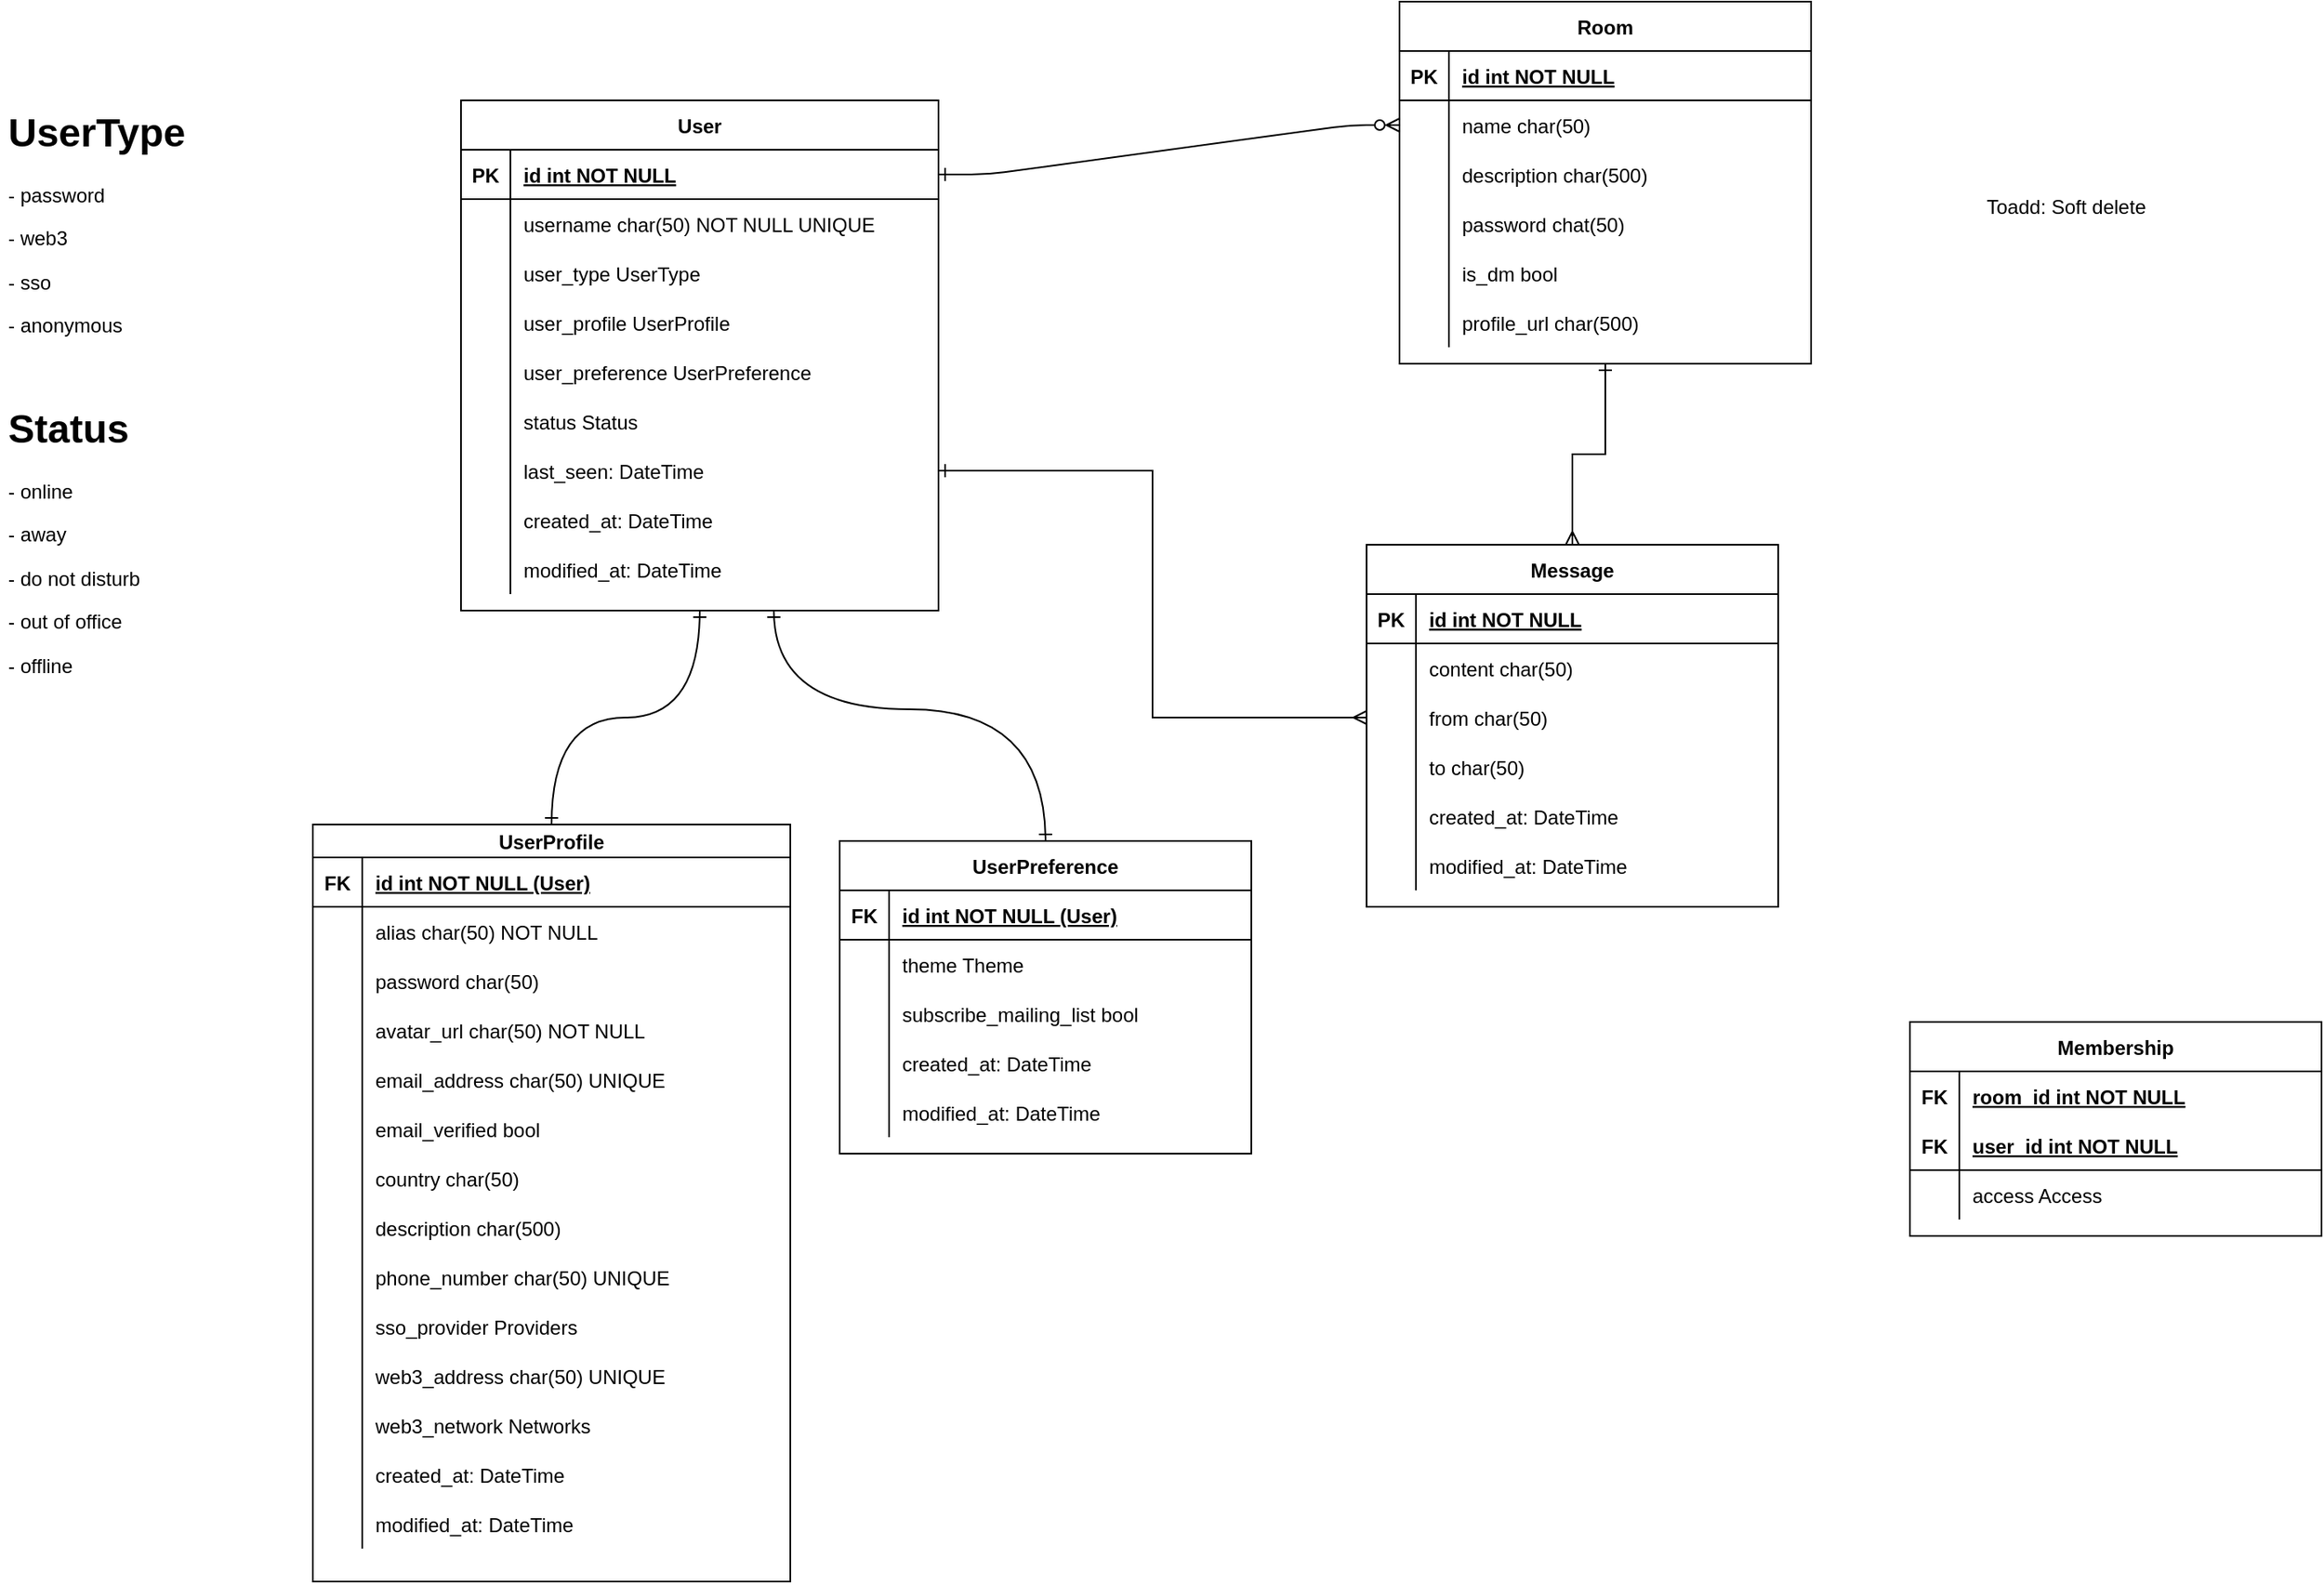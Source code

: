 <mxfile version="21.1.2" type="device" pages="3">
  <diagram id="R2lEEEUBdFMjLlhIrx00" name="Entity Relation Diagram">
    <mxGraphModel dx="2284" dy="844" grid="1" gridSize="10" guides="1" tooltips="1" connect="1" arrows="1" fold="1" page="1" pageScale="1" pageWidth="850" pageHeight="1100" math="0" shadow="0" extFonts="Permanent Marker^https://fonts.googleapis.com/css?family=Permanent+Marker">
      <root>
        <mxCell id="0" />
        <mxCell id="1" parent="0" />
        <mxCell id="C-vyLk0tnHw3VtMMgP7b-1" value="" style="edgeStyle=entityRelationEdgeStyle;endArrow=ERzeroToMany;startArrow=ERone;endFill=1;startFill=0;" parent="1" source="C-vyLk0tnHw3VtMMgP7b-24" target="C-vyLk0tnHw3VtMMgP7b-6" edge="1">
          <mxGeometry width="100" height="100" relative="1" as="geometry">
            <mxPoint x="340" y="720" as="sourcePoint" />
            <mxPoint x="440" y="620" as="targetPoint" />
          </mxGeometry>
        </mxCell>
        <mxCell id="JscFpt6eG9xAq9m9kGjL-1" style="edgeStyle=orthogonalEdgeStyle;rounded=0;orthogonalLoop=1;jettySize=auto;html=1;startArrow=ERone;startFill=0;endArrow=ERmany;endFill=0;" edge="1" parent="1" source="C-vyLk0tnHw3VtMMgP7b-2" target="jlWe6X5-R4oBrpihLbrn-55">
          <mxGeometry relative="1" as="geometry" />
        </mxCell>
        <mxCell id="C-vyLk0tnHw3VtMMgP7b-2" value="Room" style="shape=table;startSize=30;container=1;collapsible=1;childLayout=tableLayout;fixedRows=1;rowLines=0;fontStyle=1;align=center;resizeLast=1;" parent="1" vertex="1">
          <mxGeometry x="650" y="60" width="250" height="220" as="geometry" />
        </mxCell>
        <mxCell id="C-vyLk0tnHw3VtMMgP7b-3" value="" style="shape=partialRectangle;collapsible=0;dropTarget=0;pointerEvents=0;fillColor=none;points=[[0,0.5],[1,0.5]];portConstraint=eastwest;top=0;left=0;right=0;bottom=1;" parent="C-vyLk0tnHw3VtMMgP7b-2" vertex="1">
          <mxGeometry y="30" width="250" height="30" as="geometry" />
        </mxCell>
        <mxCell id="C-vyLk0tnHw3VtMMgP7b-4" value="PK" style="shape=partialRectangle;overflow=hidden;connectable=0;fillColor=none;top=0;left=0;bottom=0;right=0;fontStyle=1;" parent="C-vyLk0tnHw3VtMMgP7b-3" vertex="1">
          <mxGeometry width="30" height="30" as="geometry">
            <mxRectangle width="30" height="30" as="alternateBounds" />
          </mxGeometry>
        </mxCell>
        <mxCell id="C-vyLk0tnHw3VtMMgP7b-5" value="id int NOT NULL " style="shape=partialRectangle;overflow=hidden;connectable=0;fillColor=none;top=0;left=0;bottom=0;right=0;align=left;spacingLeft=6;fontStyle=5;" parent="C-vyLk0tnHw3VtMMgP7b-3" vertex="1">
          <mxGeometry x="30" width="220" height="30" as="geometry">
            <mxRectangle width="220" height="30" as="alternateBounds" />
          </mxGeometry>
        </mxCell>
        <mxCell id="C-vyLk0tnHw3VtMMgP7b-6" value="" style="shape=partialRectangle;collapsible=0;dropTarget=0;pointerEvents=0;fillColor=none;points=[[0,0.5],[1,0.5]];portConstraint=eastwest;top=0;left=0;right=0;bottom=0;" parent="C-vyLk0tnHw3VtMMgP7b-2" vertex="1">
          <mxGeometry y="60" width="250" height="30" as="geometry" />
        </mxCell>
        <mxCell id="C-vyLk0tnHw3VtMMgP7b-7" value="" style="shape=partialRectangle;overflow=hidden;connectable=0;fillColor=none;top=0;left=0;bottom=0;right=0;" parent="C-vyLk0tnHw3VtMMgP7b-6" vertex="1">
          <mxGeometry width="30" height="30" as="geometry">
            <mxRectangle width="30" height="30" as="alternateBounds" />
          </mxGeometry>
        </mxCell>
        <mxCell id="C-vyLk0tnHw3VtMMgP7b-8" value="name char(50)" style="shape=partialRectangle;overflow=hidden;connectable=0;fillColor=none;top=0;left=0;bottom=0;right=0;align=left;spacingLeft=6;" parent="C-vyLk0tnHw3VtMMgP7b-6" vertex="1">
          <mxGeometry x="30" width="220" height="30" as="geometry">
            <mxRectangle width="220" height="30" as="alternateBounds" />
          </mxGeometry>
        </mxCell>
        <mxCell id="C-vyLk0tnHw3VtMMgP7b-9" value="" style="shape=partialRectangle;collapsible=0;dropTarget=0;pointerEvents=0;fillColor=none;points=[[0,0.5],[1,0.5]];portConstraint=eastwest;top=0;left=0;right=0;bottom=0;" parent="C-vyLk0tnHw3VtMMgP7b-2" vertex="1">
          <mxGeometry y="90" width="250" height="30" as="geometry" />
        </mxCell>
        <mxCell id="C-vyLk0tnHw3VtMMgP7b-10" value="" style="shape=partialRectangle;overflow=hidden;connectable=0;fillColor=none;top=0;left=0;bottom=0;right=0;" parent="C-vyLk0tnHw3VtMMgP7b-9" vertex="1">
          <mxGeometry width="30" height="30" as="geometry">
            <mxRectangle width="30" height="30" as="alternateBounds" />
          </mxGeometry>
        </mxCell>
        <mxCell id="C-vyLk0tnHw3VtMMgP7b-11" value="description char(500)" style="shape=partialRectangle;overflow=hidden;connectable=0;fillColor=none;top=0;left=0;bottom=0;right=0;align=left;spacingLeft=6;" parent="C-vyLk0tnHw3VtMMgP7b-9" vertex="1">
          <mxGeometry x="30" width="220" height="30" as="geometry">
            <mxRectangle width="220" height="30" as="alternateBounds" />
          </mxGeometry>
        </mxCell>
        <mxCell id="jlWe6X5-R4oBrpihLbrn-38" value="" style="shape=partialRectangle;collapsible=0;dropTarget=0;pointerEvents=0;fillColor=none;points=[[0,0.5],[1,0.5]];portConstraint=eastwest;top=0;left=0;right=0;bottom=0;" parent="C-vyLk0tnHw3VtMMgP7b-2" vertex="1">
          <mxGeometry y="120" width="250" height="30" as="geometry" />
        </mxCell>
        <mxCell id="jlWe6X5-R4oBrpihLbrn-39" value="" style="shape=partialRectangle;overflow=hidden;connectable=0;fillColor=none;top=0;left=0;bottom=0;right=0;" parent="jlWe6X5-R4oBrpihLbrn-38" vertex="1">
          <mxGeometry width="30" height="30" as="geometry">
            <mxRectangle width="30" height="30" as="alternateBounds" />
          </mxGeometry>
        </mxCell>
        <mxCell id="jlWe6X5-R4oBrpihLbrn-40" value="password chat(50)" style="shape=partialRectangle;overflow=hidden;connectable=0;fillColor=none;top=0;left=0;bottom=0;right=0;align=left;spacingLeft=6;" parent="jlWe6X5-R4oBrpihLbrn-38" vertex="1">
          <mxGeometry x="30" width="220" height="30" as="geometry">
            <mxRectangle width="220" height="30" as="alternateBounds" />
          </mxGeometry>
        </mxCell>
        <mxCell id="jlWe6X5-R4oBrpihLbrn-41" value="" style="shape=partialRectangle;collapsible=0;dropTarget=0;pointerEvents=0;fillColor=none;points=[[0,0.5],[1,0.5]];portConstraint=eastwest;top=0;left=0;right=0;bottom=0;" parent="C-vyLk0tnHw3VtMMgP7b-2" vertex="1">
          <mxGeometry y="150" width="250" height="30" as="geometry" />
        </mxCell>
        <mxCell id="jlWe6X5-R4oBrpihLbrn-42" value="" style="shape=partialRectangle;overflow=hidden;connectable=0;fillColor=none;top=0;left=0;bottom=0;right=0;" parent="jlWe6X5-R4oBrpihLbrn-41" vertex="1">
          <mxGeometry width="30" height="30" as="geometry">
            <mxRectangle width="30" height="30" as="alternateBounds" />
          </mxGeometry>
        </mxCell>
        <mxCell id="jlWe6X5-R4oBrpihLbrn-43" value="is_dm bool" style="shape=partialRectangle;overflow=hidden;connectable=0;fillColor=none;top=0;left=0;bottom=0;right=0;align=left;spacingLeft=6;" parent="jlWe6X5-R4oBrpihLbrn-41" vertex="1">
          <mxGeometry x="30" width="220" height="30" as="geometry">
            <mxRectangle width="220" height="30" as="alternateBounds" />
          </mxGeometry>
        </mxCell>
        <mxCell id="jlWe6X5-R4oBrpihLbrn-52" value="" style="shape=partialRectangle;collapsible=0;dropTarget=0;pointerEvents=0;fillColor=none;points=[[0,0.5],[1,0.5]];portConstraint=eastwest;top=0;left=0;right=0;bottom=0;" parent="C-vyLk0tnHw3VtMMgP7b-2" vertex="1">
          <mxGeometry y="180" width="250" height="30" as="geometry" />
        </mxCell>
        <mxCell id="jlWe6X5-R4oBrpihLbrn-53" value="" style="shape=partialRectangle;overflow=hidden;connectable=0;fillColor=none;top=0;left=0;bottom=0;right=0;" parent="jlWe6X5-R4oBrpihLbrn-52" vertex="1">
          <mxGeometry width="30" height="30" as="geometry">
            <mxRectangle width="30" height="30" as="alternateBounds" />
          </mxGeometry>
        </mxCell>
        <mxCell id="jlWe6X5-R4oBrpihLbrn-54" value="profile_url char(500)" style="shape=partialRectangle;overflow=hidden;connectable=0;fillColor=none;top=0;left=0;bottom=0;right=0;align=left;spacingLeft=6;" parent="jlWe6X5-R4oBrpihLbrn-52" vertex="1">
          <mxGeometry x="30" width="220" height="30" as="geometry">
            <mxRectangle width="220" height="30" as="alternateBounds" />
          </mxGeometry>
        </mxCell>
        <mxCell id="C-vyLk0tnHw3VtMMgP7b-13" value="UserPreference" style="shape=table;startSize=30;container=1;collapsible=1;childLayout=tableLayout;fixedRows=1;rowLines=0;fontStyle=1;align=center;resizeLast=1;" parent="1" vertex="1">
          <mxGeometry x="310" y="570" width="250" height="190" as="geometry" />
        </mxCell>
        <mxCell id="C-vyLk0tnHw3VtMMgP7b-14" value="" style="shape=partialRectangle;collapsible=0;dropTarget=0;pointerEvents=0;fillColor=none;points=[[0,0.5],[1,0.5]];portConstraint=eastwest;top=0;left=0;right=0;bottom=1;" parent="C-vyLk0tnHw3VtMMgP7b-13" vertex="1">
          <mxGeometry y="30" width="250" height="30" as="geometry" />
        </mxCell>
        <mxCell id="C-vyLk0tnHw3VtMMgP7b-15" value="FK" style="shape=partialRectangle;overflow=hidden;connectable=0;fillColor=none;top=0;left=0;bottom=0;right=0;fontStyle=1;" parent="C-vyLk0tnHw3VtMMgP7b-14" vertex="1">
          <mxGeometry width="30" height="30" as="geometry">
            <mxRectangle width="30" height="30" as="alternateBounds" />
          </mxGeometry>
        </mxCell>
        <mxCell id="C-vyLk0tnHw3VtMMgP7b-16" value="id int NOT NULL (User)" style="shape=partialRectangle;overflow=hidden;connectable=0;fillColor=none;top=0;left=0;bottom=0;right=0;align=left;spacingLeft=6;fontStyle=5;" parent="C-vyLk0tnHw3VtMMgP7b-14" vertex="1">
          <mxGeometry x="30" width="220" height="30" as="geometry">
            <mxRectangle width="220" height="30" as="alternateBounds" />
          </mxGeometry>
        </mxCell>
        <mxCell id="C-vyLk0tnHw3VtMMgP7b-17" value="" style="shape=partialRectangle;collapsible=0;dropTarget=0;pointerEvents=0;fillColor=none;points=[[0,0.5],[1,0.5]];portConstraint=eastwest;top=0;left=0;right=0;bottom=0;" parent="C-vyLk0tnHw3VtMMgP7b-13" vertex="1">
          <mxGeometry y="60" width="250" height="30" as="geometry" />
        </mxCell>
        <mxCell id="C-vyLk0tnHw3VtMMgP7b-18" value="" style="shape=partialRectangle;overflow=hidden;connectable=0;fillColor=none;top=0;left=0;bottom=0;right=0;" parent="C-vyLk0tnHw3VtMMgP7b-17" vertex="1">
          <mxGeometry width="30" height="30" as="geometry">
            <mxRectangle width="30" height="30" as="alternateBounds" />
          </mxGeometry>
        </mxCell>
        <mxCell id="C-vyLk0tnHw3VtMMgP7b-19" value="theme Theme" style="shape=partialRectangle;overflow=hidden;connectable=0;fillColor=none;top=0;left=0;bottom=0;right=0;align=left;spacingLeft=6;" parent="C-vyLk0tnHw3VtMMgP7b-17" vertex="1">
          <mxGeometry x="30" width="220" height="30" as="geometry">
            <mxRectangle width="220" height="30" as="alternateBounds" />
          </mxGeometry>
        </mxCell>
        <mxCell id="C-vyLk0tnHw3VtMMgP7b-20" value="" style="shape=partialRectangle;collapsible=0;dropTarget=0;pointerEvents=0;fillColor=none;points=[[0,0.5],[1,0.5]];portConstraint=eastwest;top=0;left=0;right=0;bottom=0;" parent="C-vyLk0tnHw3VtMMgP7b-13" vertex="1">
          <mxGeometry y="90" width="250" height="30" as="geometry" />
        </mxCell>
        <mxCell id="C-vyLk0tnHw3VtMMgP7b-21" value="" style="shape=partialRectangle;overflow=hidden;connectable=0;fillColor=none;top=0;left=0;bottom=0;right=0;" parent="C-vyLk0tnHw3VtMMgP7b-20" vertex="1">
          <mxGeometry width="30" height="30" as="geometry">
            <mxRectangle width="30" height="30" as="alternateBounds" />
          </mxGeometry>
        </mxCell>
        <mxCell id="C-vyLk0tnHw3VtMMgP7b-22" value="subscribe_mailing_list bool" style="shape=partialRectangle;overflow=hidden;connectable=0;fillColor=none;top=0;left=0;bottom=0;right=0;align=left;spacingLeft=6;" parent="C-vyLk0tnHw3VtMMgP7b-20" vertex="1">
          <mxGeometry x="30" width="220" height="30" as="geometry">
            <mxRectangle width="220" height="30" as="alternateBounds" />
          </mxGeometry>
        </mxCell>
        <mxCell id="jlWe6X5-R4oBrpihLbrn-46" value="" style="shape=partialRectangle;collapsible=0;dropTarget=0;pointerEvents=0;fillColor=none;points=[[0,0.5],[1,0.5]];portConstraint=eastwest;top=0;left=0;right=0;bottom=0;" parent="C-vyLk0tnHw3VtMMgP7b-13" vertex="1">
          <mxGeometry y="120" width="250" height="30" as="geometry" />
        </mxCell>
        <mxCell id="jlWe6X5-R4oBrpihLbrn-47" value="" style="shape=partialRectangle;overflow=hidden;connectable=0;fillColor=none;top=0;left=0;bottom=0;right=0;" parent="jlWe6X5-R4oBrpihLbrn-46" vertex="1">
          <mxGeometry width="30" height="30" as="geometry">
            <mxRectangle width="30" height="30" as="alternateBounds" />
          </mxGeometry>
        </mxCell>
        <mxCell id="jlWe6X5-R4oBrpihLbrn-48" value="created_at: DateTime" style="shape=partialRectangle;overflow=hidden;connectable=0;fillColor=none;top=0;left=0;bottom=0;right=0;align=left;spacingLeft=6;" parent="jlWe6X5-R4oBrpihLbrn-46" vertex="1">
          <mxGeometry x="30" width="220" height="30" as="geometry">
            <mxRectangle width="220" height="30" as="alternateBounds" />
          </mxGeometry>
        </mxCell>
        <mxCell id="jlWe6X5-R4oBrpihLbrn-49" value="" style="shape=partialRectangle;collapsible=0;dropTarget=0;pointerEvents=0;fillColor=none;points=[[0,0.5],[1,0.5]];portConstraint=eastwest;top=0;left=0;right=0;bottom=0;" parent="C-vyLk0tnHw3VtMMgP7b-13" vertex="1">
          <mxGeometry y="150" width="250" height="30" as="geometry" />
        </mxCell>
        <mxCell id="jlWe6X5-R4oBrpihLbrn-50" value="" style="shape=partialRectangle;overflow=hidden;connectable=0;fillColor=none;top=0;left=0;bottom=0;right=0;" parent="jlWe6X5-R4oBrpihLbrn-49" vertex="1">
          <mxGeometry width="30" height="30" as="geometry">
            <mxRectangle width="30" height="30" as="alternateBounds" />
          </mxGeometry>
        </mxCell>
        <mxCell id="jlWe6X5-R4oBrpihLbrn-51" value="modified_at: DateTime" style="shape=partialRectangle;overflow=hidden;connectable=0;fillColor=none;top=0;left=0;bottom=0;right=0;align=left;spacingLeft=6;" parent="jlWe6X5-R4oBrpihLbrn-49" vertex="1">
          <mxGeometry x="30" width="220" height="30" as="geometry">
            <mxRectangle width="220" height="30" as="alternateBounds" />
          </mxGeometry>
        </mxCell>
        <mxCell id="6cjlDW6NX-3pNNknIWXm-58" style="rounded=0;orthogonalLoop=1;jettySize=auto;html=1;startArrow=ERone;startFill=0;endArrow=ERone;endFill=0;entryX=0.5;entryY=0;entryDx=0;entryDy=0;edgeStyle=orthogonalEdgeStyle;curved=1;" parent="1" target="C-vyLk0tnHw3VtMMgP7b-13" edge="1">
          <mxGeometry relative="1" as="geometry">
            <mxPoint x="270" y="430" as="sourcePoint" />
            <Array as="points">
              <mxPoint x="270" y="490" />
              <mxPoint x="435" y="490" />
            </Array>
          </mxGeometry>
        </mxCell>
        <mxCell id="C-vyLk0tnHw3VtMMgP7b-23" value="User" style="shape=table;startSize=30;container=1;collapsible=1;childLayout=tableLayout;fixedRows=1;rowLines=0;fontStyle=1;align=center;resizeLast=1;" parent="1" vertex="1">
          <mxGeometry x="80" y="120" width="290" height="310" as="geometry" />
        </mxCell>
        <mxCell id="C-vyLk0tnHw3VtMMgP7b-24" value="" style="shape=partialRectangle;collapsible=0;dropTarget=0;pointerEvents=0;fillColor=none;points=[[0,0.5],[1,0.5]];portConstraint=eastwest;top=0;left=0;right=0;bottom=1;" parent="C-vyLk0tnHw3VtMMgP7b-23" vertex="1">
          <mxGeometry y="30" width="290" height="30" as="geometry" />
        </mxCell>
        <mxCell id="C-vyLk0tnHw3VtMMgP7b-25" value="PK" style="shape=partialRectangle;overflow=hidden;connectable=0;fillColor=none;top=0;left=0;bottom=0;right=0;fontStyle=1;" parent="C-vyLk0tnHw3VtMMgP7b-24" vertex="1">
          <mxGeometry width="30" height="30" as="geometry">
            <mxRectangle width="30" height="30" as="alternateBounds" />
          </mxGeometry>
        </mxCell>
        <mxCell id="C-vyLk0tnHw3VtMMgP7b-26" value="id int NOT NULL " style="shape=partialRectangle;overflow=hidden;connectable=0;fillColor=none;top=0;left=0;bottom=0;right=0;align=left;spacingLeft=6;fontStyle=5;" parent="C-vyLk0tnHw3VtMMgP7b-24" vertex="1">
          <mxGeometry x="30" width="260" height="30" as="geometry">
            <mxRectangle width="260" height="30" as="alternateBounds" />
          </mxGeometry>
        </mxCell>
        <mxCell id="C-vyLk0tnHw3VtMMgP7b-27" value="" style="shape=partialRectangle;collapsible=0;dropTarget=0;pointerEvents=0;fillColor=none;points=[[0,0.5],[1,0.5]];portConstraint=eastwest;top=0;left=0;right=0;bottom=0;" parent="C-vyLk0tnHw3VtMMgP7b-23" vertex="1">
          <mxGeometry y="60" width="290" height="30" as="geometry" />
        </mxCell>
        <mxCell id="C-vyLk0tnHw3VtMMgP7b-28" value="" style="shape=partialRectangle;overflow=hidden;connectable=0;fillColor=none;top=0;left=0;bottom=0;right=0;" parent="C-vyLk0tnHw3VtMMgP7b-27" vertex="1">
          <mxGeometry width="30" height="30" as="geometry">
            <mxRectangle width="30" height="30" as="alternateBounds" />
          </mxGeometry>
        </mxCell>
        <mxCell id="C-vyLk0tnHw3VtMMgP7b-29" value="username char(50) NOT NULL UNIQUE" style="shape=partialRectangle;overflow=hidden;connectable=0;fillColor=none;top=0;left=0;bottom=0;right=0;align=left;spacingLeft=6;" parent="C-vyLk0tnHw3VtMMgP7b-27" vertex="1">
          <mxGeometry x="30" width="260" height="30" as="geometry">
            <mxRectangle width="260" height="30" as="alternateBounds" />
          </mxGeometry>
        </mxCell>
        <mxCell id="6cjlDW6NX-3pNNknIWXm-1" value="" style="shape=partialRectangle;collapsible=0;dropTarget=0;pointerEvents=0;fillColor=none;points=[[0,0.5],[1,0.5]];portConstraint=eastwest;top=0;left=0;right=0;bottom=0;" parent="C-vyLk0tnHw3VtMMgP7b-23" vertex="1">
          <mxGeometry y="90" width="290" height="30" as="geometry" />
        </mxCell>
        <mxCell id="6cjlDW6NX-3pNNknIWXm-2" value="" style="shape=partialRectangle;overflow=hidden;connectable=0;fillColor=none;top=0;left=0;bottom=0;right=0;" parent="6cjlDW6NX-3pNNknIWXm-1" vertex="1">
          <mxGeometry width="30" height="30" as="geometry">
            <mxRectangle width="30" height="30" as="alternateBounds" />
          </mxGeometry>
        </mxCell>
        <mxCell id="6cjlDW6NX-3pNNknIWXm-3" value="user_type UserType" style="shape=partialRectangle;overflow=hidden;connectable=0;fillColor=none;top=0;left=0;bottom=0;right=0;align=left;spacingLeft=6;" parent="6cjlDW6NX-3pNNknIWXm-1" vertex="1">
          <mxGeometry x="30" width="260" height="30" as="geometry">
            <mxRectangle width="260" height="30" as="alternateBounds" />
          </mxGeometry>
        </mxCell>
        <mxCell id="6cjlDW6NX-3pNNknIWXm-7" value="" style="shape=partialRectangle;collapsible=0;dropTarget=0;pointerEvents=0;fillColor=none;points=[[0,0.5],[1,0.5]];portConstraint=eastwest;top=0;left=0;right=0;bottom=0;" parent="C-vyLk0tnHw3VtMMgP7b-23" vertex="1">
          <mxGeometry y="120" width="290" height="30" as="geometry" />
        </mxCell>
        <mxCell id="6cjlDW6NX-3pNNknIWXm-8" value="" style="shape=partialRectangle;overflow=hidden;connectable=0;fillColor=none;top=0;left=0;bottom=0;right=0;" parent="6cjlDW6NX-3pNNknIWXm-7" vertex="1">
          <mxGeometry width="30" height="30" as="geometry">
            <mxRectangle width="30" height="30" as="alternateBounds" />
          </mxGeometry>
        </mxCell>
        <mxCell id="6cjlDW6NX-3pNNknIWXm-9" value="user_profile UserProfile" style="shape=partialRectangle;overflow=hidden;connectable=0;fillColor=none;top=0;left=0;bottom=0;right=0;align=left;spacingLeft=6;" parent="6cjlDW6NX-3pNNknIWXm-7" vertex="1">
          <mxGeometry x="30" width="260" height="30" as="geometry">
            <mxRectangle width="260" height="30" as="alternateBounds" />
          </mxGeometry>
        </mxCell>
        <mxCell id="6cjlDW6NX-3pNNknIWXm-10" value="" style="shape=partialRectangle;collapsible=0;dropTarget=0;pointerEvents=0;fillColor=none;points=[[0,0.5],[1,0.5]];portConstraint=eastwest;top=0;left=0;right=0;bottom=0;" parent="C-vyLk0tnHw3VtMMgP7b-23" vertex="1">
          <mxGeometry y="150" width="290" height="30" as="geometry" />
        </mxCell>
        <mxCell id="6cjlDW6NX-3pNNknIWXm-11" value="" style="shape=partialRectangle;overflow=hidden;connectable=0;fillColor=none;top=0;left=0;bottom=0;right=0;" parent="6cjlDW6NX-3pNNknIWXm-10" vertex="1">
          <mxGeometry width="30" height="30" as="geometry">
            <mxRectangle width="30" height="30" as="alternateBounds" />
          </mxGeometry>
        </mxCell>
        <mxCell id="6cjlDW6NX-3pNNknIWXm-12" value="user_preference UserPreference" style="shape=partialRectangle;overflow=hidden;connectable=0;fillColor=none;top=0;left=0;bottom=0;right=0;align=left;spacingLeft=6;" parent="6cjlDW6NX-3pNNknIWXm-10" vertex="1">
          <mxGeometry x="30" width="260" height="30" as="geometry">
            <mxRectangle width="260" height="30" as="alternateBounds" />
          </mxGeometry>
        </mxCell>
        <mxCell id="6cjlDW6NX-3pNNknIWXm-13" value="" style="shape=partialRectangle;collapsible=0;dropTarget=0;pointerEvents=0;fillColor=none;points=[[0,0.5],[1,0.5]];portConstraint=eastwest;top=0;left=0;right=0;bottom=0;" parent="C-vyLk0tnHw3VtMMgP7b-23" vertex="1">
          <mxGeometry y="180" width="290" height="30" as="geometry" />
        </mxCell>
        <mxCell id="6cjlDW6NX-3pNNknIWXm-14" value="" style="shape=partialRectangle;overflow=hidden;connectable=0;fillColor=none;top=0;left=0;bottom=0;right=0;" parent="6cjlDW6NX-3pNNknIWXm-13" vertex="1">
          <mxGeometry width="30" height="30" as="geometry">
            <mxRectangle width="30" height="30" as="alternateBounds" />
          </mxGeometry>
        </mxCell>
        <mxCell id="6cjlDW6NX-3pNNknIWXm-15" value="status Status" style="shape=partialRectangle;overflow=hidden;connectable=0;fillColor=none;top=0;left=0;bottom=0;right=0;align=left;spacingLeft=6;" parent="6cjlDW6NX-3pNNknIWXm-13" vertex="1">
          <mxGeometry x="30" width="260" height="30" as="geometry">
            <mxRectangle width="260" height="30" as="alternateBounds" />
          </mxGeometry>
        </mxCell>
        <mxCell id="6cjlDW6NX-3pNNknIWXm-16" value="" style="shape=partialRectangle;collapsible=0;dropTarget=0;pointerEvents=0;fillColor=none;points=[[0,0.5],[1,0.5]];portConstraint=eastwest;top=0;left=0;right=0;bottom=0;" parent="C-vyLk0tnHw3VtMMgP7b-23" vertex="1">
          <mxGeometry y="210" width="290" height="30" as="geometry" />
        </mxCell>
        <mxCell id="6cjlDW6NX-3pNNknIWXm-17" value="" style="shape=partialRectangle;overflow=hidden;connectable=0;fillColor=none;top=0;left=0;bottom=0;right=0;" parent="6cjlDW6NX-3pNNknIWXm-16" vertex="1">
          <mxGeometry width="30" height="30" as="geometry">
            <mxRectangle width="30" height="30" as="alternateBounds" />
          </mxGeometry>
        </mxCell>
        <mxCell id="6cjlDW6NX-3pNNknIWXm-18" value="last_seen: DateTime" style="shape=partialRectangle;overflow=hidden;connectable=0;fillColor=none;top=0;left=0;bottom=0;right=0;align=left;spacingLeft=6;" parent="6cjlDW6NX-3pNNknIWXm-16" vertex="1">
          <mxGeometry x="30" width="260" height="30" as="geometry">
            <mxRectangle width="260" height="30" as="alternateBounds" />
          </mxGeometry>
        </mxCell>
        <mxCell id="6cjlDW6NX-3pNNknIWXm-19" value="" style="shape=partialRectangle;collapsible=0;dropTarget=0;pointerEvents=0;fillColor=none;points=[[0,0.5],[1,0.5]];portConstraint=eastwest;top=0;left=0;right=0;bottom=0;" parent="C-vyLk0tnHw3VtMMgP7b-23" vertex="1">
          <mxGeometry y="240" width="290" height="30" as="geometry" />
        </mxCell>
        <mxCell id="6cjlDW6NX-3pNNknIWXm-20" value="" style="shape=partialRectangle;overflow=hidden;connectable=0;fillColor=none;top=0;left=0;bottom=0;right=0;" parent="6cjlDW6NX-3pNNknIWXm-19" vertex="1">
          <mxGeometry width="30" height="30" as="geometry">
            <mxRectangle width="30" height="30" as="alternateBounds" />
          </mxGeometry>
        </mxCell>
        <mxCell id="6cjlDW6NX-3pNNknIWXm-21" value="created_at: DateTime" style="shape=partialRectangle;overflow=hidden;connectable=0;fillColor=none;top=0;left=0;bottom=0;right=0;align=left;spacingLeft=6;" parent="6cjlDW6NX-3pNNknIWXm-19" vertex="1">
          <mxGeometry x="30" width="260" height="30" as="geometry">
            <mxRectangle width="260" height="30" as="alternateBounds" />
          </mxGeometry>
        </mxCell>
        <mxCell id="6cjlDW6NX-3pNNknIWXm-22" value="" style="shape=partialRectangle;collapsible=0;dropTarget=0;pointerEvents=0;fillColor=none;points=[[0,0.5],[1,0.5]];portConstraint=eastwest;top=0;left=0;right=0;bottom=0;" parent="C-vyLk0tnHw3VtMMgP7b-23" vertex="1">
          <mxGeometry y="270" width="290" height="30" as="geometry" />
        </mxCell>
        <mxCell id="6cjlDW6NX-3pNNknIWXm-23" value="" style="shape=partialRectangle;overflow=hidden;connectable=0;fillColor=none;top=0;left=0;bottom=0;right=0;" parent="6cjlDW6NX-3pNNknIWXm-22" vertex="1">
          <mxGeometry width="30" height="30" as="geometry">
            <mxRectangle width="30" height="30" as="alternateBounds" />
          </mxGeometry>
        </mxCell>
        <mxCell id="6cjlDW6NX-3pNNknIWXm-24" value="modified_at: DateTime" style="shape=partialRectangle;overflow=hidden;connectable=0;fillColor=none;top=0;left=0;bottom=0;right=0;align=left;spacingLeft=6;" parent="6cjlDW6NX-3pNNknIWXm-22" vertex="1">
          <mxGeometry x="30" width="260" height="30" as="geometry">
            <mxRectangle width="260" height="30" as="alternateBounds" />
          </mxGeometry>
        </mxCell>
        <mxCell id="6cjlDW6NX-3pNNknIWXm-25" value="UserProfile" style="shape=table;startSize=20;container=1;collapsible=1;childLayout=tableLayout;fixedRows=1;rowLines=0;fontStyle=1;align=center;resizeLast=1;" parent="1" vertex="1">
          <mxGeometry x="-10" y="560" width="290" height="460" as="geometry" />
        </mxCell>
        <mxCell id="6cjlDW6NX-3pNNknIWXm-26" value="" style="shape=partialRectangle;collapsible=0;dropTarget=0;pointerEvents=0;fillColor=none;points=[[0,0.5],[1,0.5]];portConstraint=eastwest;top=0;left=0;right=0;bottom=1;" parent="6cjlDW6NX-3pNNknIWXm-25" vertex="1">
          <mxGeometry y="20" width="290" height="30" as="geometry" />
        </mxCell>
        <mxCell id="6cjlDW6NX-3pNNknIWXm-27" value="FK" style="shape=partialRectangle;overflow=hidden;connectable=0;fillColor=none;top=0;left=0;bottom=0;right=0;fontStyle=1;" parent="6cjlDW6NX-3pNNknIWXm-26" vertex="1">
          <mxGeometry width="30" height="30" as="geometry">
            <mxRectangle width="30" height="30" as="alternateBounds" />
          </mxGeometry>
        </mxCell>
        <mxCell id="6cjlDW6NX-3pNNknIWXm-28" value="id int NOT NULL (User)" style="shape=partialRectangle;overflow=hidden;connectable=0;fillColor=none;top=0;left=0;bottom=0;right=0;align=left;spacingLeft=6;fontStyle=5;" parent="6cjlDW6NX-3pNNknIWXm-26" vertex="1">
          <mxGeometry x="30" width="260" height="30" as="geometry">
            <mxRectangle width="260" height="30" as="alternateBounds" />
          </mxGeometry>
        </mxCell>
        <mxCell id="6cjlDW6NX-3pNNknIWXm-53" value="" style="shape=partialRectangle;collapsible=0;dropTarget=0;pointerEvents=0;fillColor=none;points=[[0,0.5],[1,0.5]];portConstraint=eastwest;top=0;left=0;right=0;bottom=0;" parent="6cjlDW6NX-3pNNknIWXm-25" vertex="1">
          <mxGeometry y="50" width="290" height="30" as="geometry" />
        </mxCell>
        <mxCell id="6cjlDW6NX-3pNNknIWXm-54" value="" style="shape=partialRectangle;overflow=hidden;connectable=0;fillColor=none;top=0;left=0;bottom=0;right=0;" parent="6cjlDW6NX-3pNNknIWXm-53" vertex="1">
          <mxGeometry width="30" height="30" as="geometry">
            <mxRectangle width="30" height="30" as="alternateBounds" />
          </mxGeometry>
        </mxCell>
        <mxCell id="6cjlDW6NX-3pNNknIWXm-55" value="alias char(50) NOT NULL" style="shape=partialRectangle;overflow=hidden;connectable=0;fillColor=none;top=0;left=0;bottom=0;right=0;align=left;spacingLeft=6;" parent="6cjlDW6NX-3pNNknIWXm-53" vertex="1">
          <mxGeometry x="30" width="260" height="30" as="geometry">
            <mxRectangle width="260" height="30" as="alternateBounds" />
          </mxGeometry>
        </mxCell>
        <mxCell id="6cjlDW6NX-3pNNknIWXm-29" value="" style="shape=partialRectangle;collapsible=0;dropTarget=0;pointerEvents=0;fillColor=none;points=[[0,0.5],[1,0.5]];portConstraint=eastwest;top=0;left=0;right=0;bottom=0;" parent="6cjlDW6NX-3pNNknIWXm-25" vertex="1">
          <mxGeometry y="80" width="290" height="30" as="geometry" />
        </mxCell>
        <mxCell id="6cjlDW6NX-3pNNknIWXm-30" value="" style="shape=partialRectangle;overflow=hidden;connectable=0;fillColor=none;top=0;left=0;bottom=0;right=0;" parent="6cjlDW6NX-3pNNknIWXm-29" vertex="1">
          <mxGeometry width="30" height="30" as="geometry">
            <mxRectangle width="30" height="30" as="alternateBounds" />
          </mxGeometry>
        </mxCell>
        <mxCell id="6cjlDW6NX-3pNNknIWXm-31" value="password char(50)" style="shape=partialRectangle;overflow=hidden;connectable=0;fillColor=none;top=0;left=0;bottom=0;right=0;align=left;spacingLeft=6;" parent="6cjlDW6NX-3pNNknIWXm-29" vertex="1">
          <mxGeometry x="30" width="260" height="30" as="geometry">
            <mxRectangle width="260" height="30" as="alternateBounds" />
          </mxGeometry>
        </mxCell>
        <mxCell id="6cjlDW6NX-3pNNknIWXm-32" value="" style="shape=partialRectangle;collapsible=0;dropTarget=0;pointerEvents=0;fillColor=none;points=[[0,0.5],[1,0.5]];portConstraint=eastwest;top=0;left=0;right=0;bottom=0;" parent="6cjlDW6NX-3pNNknIWXm-25" vertex="1">
          <mxGeometry y="110" width="290" height="30" as="geometry" />
        </mxCell>
        <mxCell id="6cjlDW6NX-3pNNknIWXm-33" value="" style="shape=partialRectangle;overflow=hidden;connectable=0;fillColor=none;top=0;left=0;bottom=0;right=0;" parent="6cjlDW6NX-3pNNknIWXm-32" vertex="1">
          <mxGeometry width="30" height="30" as="geometry">
            <mxRectangle width="30" height="30" as="alternateBounds" />
          </mxGeometry>
        </mxCell>
        <mxCell id="6cjlDW6NX-3pNNknIWXm-34" value="avatar_url char(50) NOT NULL" style="shape=partialRectangle;overflow=hidden;connectable=0;fillColor=none;top=0;left=0;bottom=0;right=0;align=left;spacingLeft=6;" parent="6cjlDW6NX-3pNNknIWXm-32" vertex="1">
          <mxGeometry x="30" width="260" height="30" as="geometry">
            <mxRectangle width="260" height="30" as="alternateBounds" />
          </mxGeometry>
        </mxCell>
        <mxCell id="6cjlDW6NX-3pNNknIWXm-35" value="" style="shape=partialRectangle;collapsible=0;dropTarget=0;pointerEvents=0;fillColor=none;points=[[0,0.5],[1,0.5]];portConstraint=eastwest;top=0;left=0;right=0;bottom=0;" parent="6cjlDW6NX-3pNNknIWXm-25" vertex="1">
          <mxGeometry y="140" width="290" height="30" as="geometry" />
        </mxCell>
        <mxCell id="6cjlDW6NX-3pNNknIWXm-36" value="" style="shape=partialRectangle;overflow=hidden;connectable=0;fillColor=none;top=0;left=0;bottom=0;right=0;" parent="6cjlDW6NX-3pNNknIWXm-35" vertex="1">
          <mxGeometry width="30" height="30" as="geometry">
            <mxRectangle width="30" height="30" as="alternateBounds" />
          </mxGeometry>
        </mxCell>
        <mxCell id="6cjlDW6NX-3pNNknIWXm-37" value="email_address char(50) UNIQUE" style="shape=partialRectangle;overflow=hidden;connectable=0;fillColor=none;top=0;left=0;bottom=0;right=0;align=left;spacingLeft=6;" parent="6cjlDW6NX-3pNNknIWXm-35" vertex="1">
          <mxGeometry x="30" width="260" height="30" as="geometry">
            <mxRectangle width="260" height="30" as="alternateBounds" />
          </mxGeometry>
        </mxCell>
        <mxCell id="jlWe6X5-R4oBrpihLbrn-26" value="" style="shape=partialRectangle;collapsible=0;dropTarget=0;pointerEvents=0;fillColor=none;points=[[0,0.5],[1,0.5]];portConstraint=eastwest;top=0;left=0;right=0;bottom=0;" parent="6cjlDW6NX-3pNNknIWXm-25" vertex="1">
          <mxGeometry y="170" width="290" height="30" as="geometry" />
        </mxCell>
        <mxCell id="jlWe6X5-R4oBrpihLbrn-27" value="" style="shape=partialRectangle;overflow=hidden;connectable=0;fillColor=none;top=0;left=0;bottom=0;right=0;" parent="jlWe6X5-R4oBrpihLbrn-26" vertex="1">
          <mxGeometry width="30" height="30" as="geometry">
            <mxRectangle width="30" height="30" as="alternateBounds" />
          </mxGeometry>
        </mxCell>
        <mxCell id="jlWe6X5-R4oBrpihLbrn-28" value="email_verified bool" style="shape=partialRectangle;overflow=hidden;connectable=0;fillColor=none;top=0;left=0;bottom=0;right=0;align=left;spacingLeft=6;" parent="jlWe6X5-R4oBrpihLbrn-26" vertex="1">
          <mxGeometry x="30" width="260" height="30" as="geometry">
            <mxRectangle width="260" height="30" as="alternateBounds" />
          </mxGeometry>
        </mxCell>
        <mxCell id="6cjlDW6NX-3pNNknIWXm-38" value="" style="shape=partialRectangle;collapsible=0;dropTarget=0;pointerEvents=0;fillColor=none;points=[[0,0.5],[1,0.5]];portConstraint=eastwest;top=0;left=0;right=0;bottom=0;" parent="6cjlDW6NX-3pNNknIWXm-25" vertex="1">
          <mxGeometry y="200" width="290" height="30" as="geometry" />
        </mxCell>
        <mxCell id="6cjlDW6NX-3pNNknIWXm-39" value="" style="shape=partialRectangle;overflow=hidden;connectable=0;fillColor=none;top=0;left=0;bottom=0;right=0;" parent="6cjlDW6NX-3pNNknIWXm-38" vertex="1">
          <mxGeometry width="30" height="30" as="geometry">
            <mxRectangle width="30" height="30" as="alternateBounds" />
          </mxGeometry>
        </mxCell>
        <mxCell id="6cjlDW6NX-3pNNknIWXm-40" value="country char(50)" style="shape=partialRectangle;overflow=hidden;connectable=0;fillColor=none;top=0;left=0;bottom=0;right=0;align=left;spacingLeft=6;" parent="6cjlDW6NX-3pNNknIWXm-38" vertex="1">
          <mxGeometry x="30" width="260" height="30" as="geometry">
            <mxRectangle width="260" height="30" as="alternateBounds" />
          </mxGeometry>
        </mxCell>
        <mxCell id="6cjlDW6NX-3pNNknIWXm-41" value="" style="shape=partialRectangle;collapsible=0;dropTarget=0;pointerEvents=0;fillColor=none;points=[[0,0.5],[1,0.5]];portConstraint=eastwest;top=0;left=0;right=0;bottom=0;" parent="6cjlDW6NX-3pNNknIWXm-25" vertex="1">
          <mxGeometry y="230" width="290" height="30" as="geometry" />
        </mxCell>
        <mxCell id="6cjlDW6NX-3pNNknIWXm-42" value="" style="shape=partialRectangle;overflow=hidden;connectable=0;fillColor=none;top=0;left=0;bottom=0;right=0;" parent="6cjlDW6NX-3pNNknIWXm-41" vertex="1">
          <mxGeometry width="30" height="30" as="geometry">
            <mxRectangle width="30" height="30" as="alternateBounds" />
          </mxGeometry>
        </mxCell>
        <mxCell id="6cjlDW6NX-3pNNknIWXm-43" value="description char(500)" style="shape=partialRectangle;overflow=hidden;connectable=0;fillColor=none;top=0;left=0;bottom=0;right=0;align=left;spacingLeft=6;" parent="6cjlDW6NX-3pNNknIWXm-41" vertex="1">
          <mxGeometry x="30" width="260" height="30" as="geometry">
            <mxRectangle width="260" height="30" as="alternateBounds" />
          </mxGeometry>
        </mxCell>
        <mxCell id="6cjlDW6NX-3pNNknIWXm-44" value="" style="shape=partialRectangle;collapsible=0;dropTarget=0;pointerEvents=0;fillColor=none;points=[[0,0.5],[1,0.5]];portConstraint=eastwest;top=0;left=0;right=0;bottom=0;" parent="6cjlDW6NX-3pNNknIWXm-25" vertex="1">
          <mxGeometry y="260" width="290" height="30" as="geometry" />
        </mxCell>
        <mxCell id="6cjlDW6NX-3pNNknIWXm-45" value="" style="shape=partialRectangle;overflow=hidden;connectable=0;fillColor=none;top=0;left=0;bottom=0;right=0;" parent="6cjlDW6NX-3pNNknIWXm-44" vertex="1">
          <mxGeometry width="30" height="30" as="geometry">
            <mxRectangle width="30" height="30" as="alternateBounds" />
          </mxGeometry>
        </mxCell>
        <mxCell id="6cjlDW6NX-3pNNknIWXm-46" value="phone_number char(50) UNIQUE" style="shape=partialRectangle;overflow=hidden;connectable=0;fillColor=none;top=0;left=0;bottom=0;right=0;align=left;spacingLeft=6;" parent="6cjlDW6NX-3pNNknIWXm-44" vertex="1">
          <mxGeometry x="30" width="260" height="30" as="geometry">
            <mxRectangle width="260" height="30" as="alternateBounds" />
          </mxGeometry>
        </mxCell>
        <mxCell id="jlWe6X5-R4oBrpihLbrn-29" value="" style="shape=partialRectangle;collapsible=0;dropTarget=0;pointerEvents=0;fillColor=none;points=[[0,0.5],[1,0.5]];portConstraint=eastwest;top=0;left=0;right=0;bottom=0;" parent="6cjlDW6NX-3pNNknIWXm-25" vertex="1">
          <mxGeometry y="290" width="290" height="30" as="geometry" />
        </mxCell>
        <mxCell id="jlWe6X5-R4oBrpihLbrn-30" value="" style="shape=partialRectangle;overflow=hidden;connectable=0;fillColor=none;top=0;left=0;bottom=0;right=0;" parent="jlWe6X5-R4oBrpihLbrn-29" vertex="1">
          <mxGeometry width="30" height="30" as="geometry">
            <mxRectangle width="30" height="30" as="alternateBounds" />
          </mxGeometry>
        </mxCell>
        <mxCell id="jlWe6X5-R4oBrpihLbrn-31" value="sso_provider Providers" style="shape=partialRectangle;overflow=hidden;connectable=0;fillColor=none;top=0;left=0;bottom=0;right=0;align=left;spacingLeft=6;" parent="jlWe6X5-R4oBrpihLbrn-29" vertex="1">
          <mxGeometry x="30" width="260" height="30" as="geometry">
            <mxRectangle width="260" height="30" as="alternateBounds" />
          </mxGeometry>
        </mxCell>
        <mxCell id="jlWe6X5-R4oBrpihLbrn-32" value="" style="shape=partialRectangle;collapsible=0;dropTarget=0;pointerEvents=0;fillColor=none;points=[[0,0.5],[1,0.5]];portConstraint=eastwest;top=0;left=0;right=0;bottom=0;" parent="6cjlDW6NX-3pNNknIWXm-25" vertex="1">
          <mxGeometry y="320" width="290" height="30" as="geometry" />
        </mxCell>
        <mxCell id="jlWe6X5-R4oBrpihLbrn-33" value="" style="shape=partialRectangle;overflow=hidden;connectable=0;fillColor=none;top=0;left=0;bottom=0;right=0;" parent="jlWe6X5-R4oBrpihLbrn-32" vertex="1">
          <mxGeometry width="30" height="30" as="geometry">
            <mxRectangle width="30" height="30" as="alternateBounds" />
          </mxGeometry>
        </mxCell>
        <mxCell id="jlWe6X5-R4oBrpihLbrn-34" value="web3_address char(50) UNIQUE" style="shape=partialRectangle;overflow=hidden;connectable=0;fillColor=none;top=0;left=0;bottom=0;right=0;align=left;spacingLeft=6;" parent="jlWe6X5-R4oBrpihLbrn-32" vertex="1">
          <mxGeometry x="30" width="260" height="30" as="geometry">
            <mxRectangle width="260" height="30" as="alternateBounds" />
          </mxGeometry>
        </mxCell>
        <mxCell id="jlWe6X5-R4oBrpihLbrn-35" value="" style="shape=partialRectangle;collapsible=0;dropTarget=0;pointerEvents=0;fillColor=none;points=[[0,0.5],[1,0.5]];portConstraint=eastwest;top=0;left=0;right=0;bottom=0;" parent="6cjlDW6NX-3pNNknIWXm-25" vertex="1">
          <mxGeometry y="350" width="290" height="30" as="geometry" />
        </mxCell>
        <mxCell id="jlWe6X5-R4oBrpihLbrn-36" value="" style="shape=partialRectangle;overflow=hidden;connectable=0;fillColor=none;top=0;left=0;bottom=0;right=0;" parent="jlWe6X5-R4oBrpihLbrn-35" vertex="1">
          <mxGeometry width="30" height="30" as="geometry">
            <mxRectangle width="30" height="30" as="alternateBounds" />
          </mxGeometry>
        </mxCell>
        <mxCell id="jlWe6X5-R4oBrpihLbrn-37" value="web3_network Networks" style="shape=partialRectangle;overflow=hidden;connectable=0;fillColor=none;top=0;left=0;bottom=0;right=0;align=left;spacingLeft=6;" parent="jlWe6X5-R4oBrpihLbrn-35" vertex="1">
          <mxGeometry x="30" width="260" height="30" as="geometry">
            <mxRectangle width="260" height="30" as="alternateBounds" />
          </mxGeometry>
        </mxCell>
        <mxCell id="6cjlDW6NX-3pNNknIWXm-47" value="" style="shape=partialRectangle;collapsible=0;dropTarget=0;pointerEvents=0;fillColor=none;points=[[0,0.5],[1,0.5]];portConstraint=eastwest;top=0;left=0;right=0;bottom=0;" parent="6cjlDW6NX-3pNNknIWXm-25" vertex="1">
          <mxGeometry y="380" width="290" height="30" as="geometry" />
        </mxCell>
        <mxCell id="6cjlDW6NX-3pNNknIWXm-48" value="" style="shape=partialRectangle;overflow=hidden;connectable=0;fillColor=none;top=0;left=0;bottom=0;right=0;" parent="6cjlDW6NX-3pNNknIWXm-47" vertex="1">
          <mxGeometry width="30" height="30" as="geometry">
            <mxRectangle width="30" height="30" as="alternateBounds" />
          </mxGeometry>
        </mxCell>
        <mxCell id="6cjlDW6NX-3pNNknIWXm-49" value="created_at: DateTime" style="shape=partialRectangle;overflow=hidden;connectable=0;fillColor=none;top=0;left=0;bottom=0;right=0;align=left;spacingLeft=6;" parent="6cjlDW6NX-3pNNknIWXm-47" vertex="1">
          <mxGeometry x="30" width="260" height="30" as="geometry">
            <mxRectangle width="260" height="30" as="alternateBounds" />
          </mxGeometry>
        </mxCell>
        <mxCell id="6cjlDW6NX-3pNNknIWXm-50" value="" style="shape=partialRectangle;collapsible=0;dropTarget=0;pointerEvents=0;fillColor=none;points=[[0,0.5],[1,0.5]];portConstraint=eastwest;top=0;left=0;right=0;bottom=0;" parent="6cjlDW6NX-3pNNknIWXm-25" vertex="1">
          <mxGeometry y="410" width="290" height="30" as="geometry" />
        </mxCell>
        <mxCell id="6cjlDW6NX-3pNNknIWXm-51" value="" style="shape=partialRectangle;overflow=hidden;connectable=0;fillColor=none;top=0;left=0;bottom=0;right=0;" parent="6cjlDW6NX-3pNNknIWXm-50" vertex="1">
          <mxGeometry width="30" height="30" as="geometry">
            <mxRectangle width="30" height="30" as="alternateBounds" />
          </mxGeometry>
        </mxCell>
        <mxCell id="6cjlDW6NX-3pNNknIWXm-52" value="modified_at: DateTime" style="shape=partialRectangle;overflow=hidden;connectable=0;fillColor=none;top=0;left=0;bottom=0;right=0;align=left;spacingLeft=6;" parent="6cjlDW6NX-3pNNknIWXm-50" vertex="1">
          <mxGeometry x="30" width="260" height="30" as="geometry">
            <mxRectangle width="260" height="30" as="alternateBounds" />
          </mxGeometry>
        </mxCell>
        <mxCell id="6cjlDW6NX-3pNNknIWXm-57" value="" style="fontSize=12;html=1;endArrow=ERone;endFill=1;exitX=0.5;exitY=0;exitDx=0;exitDy=0;entryX=0.5;entryY=1;entryDx=0;entryDy=0;rounded=0;startArrow=ERone;startFill=0;edgeStyle=orthogonalEdgeStyle;curved=1;" parent="1" source="6cjlDW6NX-3pNNknIWXm-25" target="C-vyLk0tnHw3VtMMgP7b-23" edge="1">
          <mxGeometry width="100" height="100" relative="1" as="geometry">
            <mxPoint x="310" y="510" as="sourcePoint" />
            <mxPoint x="410" y="410" as="targetPoint" />
          </mxGeometry>
        </mxCell>
        <mxCell id="jlWe6X5-R4oBrpihLbrn-1" value="&lt;h1&gt;UserType&lt;/h1&gt;&lt;p&gt;- password&lt;/p&gt;&lt;p&gt;- web3&lt;/p&gt;&lt;p&gt;- sso&lt;/p&gt;&lt;p&gt;- anonymous&lt;/p&gt;" style="text;html=1;strokeColor=none;fillColor=none;spacing=5;spacingTop=-20;whiteSpace=wrap;overflow=hidden;rounded=0;" parent="1" vertex="1">
          <mxGeometry x="-200" y="120" width="190" height="150" as="geometry" />
        </mxCell>
        <mxCell id="jlWe6X5-R4oBrpihLbrn-2" value="&lt;h1&gt;Status&lt;/h1&gt;&lt;p&gt;- online&lt;/p&gt;&lt;p&gt;- away&lt;/p&gt;&lt;p&gt;- do not disturb&lt;/p&gt;&lt;p&gt;- out of office&lt;/p&gt;&lt;p&gt;- offline&lt;/p&gt;" style="text;html=1;strokeColor=none;fillColor=none;spacing=5;spacingTop=-20;whiteSpace=wrap;overflow=hidden;rounded=0;" parent="1" vertex="1">
          <mxGeometry x="-200" y="300" width="190" height="180" as="geometry" />
        </mxCell>
        <mxCell id="jlWe6X5-R4oBrpihLbrn-13" value="Membership" style="shape=table;startSize=30;container=1;collapsible=1;childLayout=tableLayout;fixedRows=1;rowLines=0;fontStyle=1;align=center;resizeLast=1;" parent="1" vertex="1">
          <mxGeometry x="960" y="680" width="250" height="130" as="geometry" />
        </mxCell>
        <mxCell id="jlWe6X5-R4oBrpihLbrn-20" value="" style="shape=partialRectangle;collapsible=0;dropTarget=0;pointerEvents=0;fillColor=none;points=[[0,0.5],[1,0.5]];portConstraint=eastwest;top=0;left=0;right=0;bottom=0;" parent="jlWe6X5-R4oBrpihLbrn-13" vertex="1">
          <mxGeometry y="30" width="250" height="30" as="geometry" />
        </mxCell>
        <mxCell id="jlWe6X5-R4oBrpihLbrn-21" value="FK" style="shape=partialRectangle;overflow=hidden;connectable=0;fillColor=none;top=0;left=0;bottom=0;right=0;fontStyle=1" parent="jlWe6X5-R4oBrpihLbrn-20" vertex="1">
          <mxGeometry width="30" height="30" as="geometry">
            <mxRectangle width="30" height="30" as="alternateBounds" />
          </mxGeometry>
        </mxCell>
        <mxCell id="jlWe6X5-R4oBrpihLbrn-22" value="room_id int NOT NULL" style="shape=partialRectangle;overflow=hidden;connectable=0;fillColor=none;top=0;left=0;bottom=0;right=0;align=left;spacingLeft=6;fontStyle=5" parent="jlWe6X5-R4oBrpihLbrn-20" vertex="1">
          <mxGeometry x="30" width="220" height="30" as="geometry">
            <mxRectangle width="220" height="30" as="alternateBounds" />
          </mxGeometry>
        </mxCell>
        <mxCell id="jlWe6X5-R4oBrpihLbrn-14" value="" style="shape=partialRectangle;collapsible=0;dropTarget=0;pointerEvents=0;fillColor=none;points=[[0,0.5],[1,0.5]];portConstraint=eastwest;top=0;left=0;right=0;bottom=1;" parent="jlWe6X5-R4oBrpihLbrn-13" vertex="1">
          <mxGeometry y="60" width="250" height="30" as="geometry" />
        </mxCell>
        <mxCell id="jlWe6X5-R4oBrpihLbrn-15" value="FK" style="shape=partialRectangle;overflow=hidden;connectable=0;fillColor=none;top=0;left=0;bottom=0;right=0;fontStyle=1;" parent="jlWe6X5-R4oBrpihLbrn-14" vertex="1">
          <mxGeometry width="30" height="30" as="geometry">
            <mxRectangle width="30" height="30" as="alternateBounds" />
          </mxGeometry>
        </mxCell>
        <mxCell id="jlWe6X5-R4oBrpihLbrn-16" value="user_id int NOT NULL " style="shape=partialRectangle;overflow=hidden;connectable=0;fillColor=none;top=0;left=0;bottom=0;right=0;align=left;spacingLeft=6;fontStyle=5;" parent="jlWe6X5-R4oBrpihLbrn-14" vertex="1">
          <mxGeometry x="30" width="220" height="30" as="geometry">
            <mxRectangle width="220" height="30" as="alternateBounds" />
          </mxGeometry>
        </mxCell>
        <mxCell id="jlWe6X5-R4oBrpihLbrn-17" value="" style="shape=partialRectangle;collapsible=0;dropTarget=0;pointerEvents=0;fillColor=none;points=[[0,0.5],[1,0.5]];portConstraint=eastwest;top=0;left=0;right=0;bottom=0;" parent="jlWe6X5-R4oBrpihLbrn-13" vertex="1">
          <mxGeometry y="90" width="250" height="30" as="geometry" />
        </mxCell>
        <mxCell id="jlWe6X5-R4oBrpihLbrn-18" value="" style="shape=partialRectangle;overflow=hidden;connectable=0;fillColor=none;top=0;left=0;bottom=0;right=0;" parent="jlWe6X5-R4oBrpihLbrn-17" vertex="1">
          <mxGeometry width="30" height="30" as="geometry">
            <mxRectangle width="30" height="30" as="alternateBounds" />
          </mxGeometry>
        </mxCell>
        <mxCell id="jlWe6X5-R4oBrpihLbrn-19" value="access Access" style="shape=partialRectangle;overflow=hidden;connectable=0;fillColor=none;top=0;left=0;bottom=0;right=0;align=left;spacingLeft=6;" parent="jlWe6X5-R4oBrpihLbrn-17" vertex="1">
          <mxGeometry x="30" width="220" height="30" as="geometry">
            <mxRectangle width="220" height="30" as="alternateBounds" />
          </mxGeometry>
        </mxCell>
        <mxCell id="jlWe6X5-R4oBrpihLbrn-55" value="Message" style="shape=table;startSize=30;container=1;collapsible=1;childLayout=tableLayout;fixedRows=1;rowLines=0;fontStyle=1;align=center;resizeLast=1;" parent="1" vertex="1">
          <mxGeometry x="630" y="390" width="250" height="220" as="geometry" />
        </mxCell>
        <mxCell id="jlWe6X5-R4oBrpihLbrn-56" value="" style="shape=partialRectangle;collapsible=0;dropTarget=0;pointerEvents=0;fillColor=none;points=[[0,0.5],[1,0.5]];portConstraint=eastwest;top=0;left=0;right=0;bottom=1;" parent="jlWe6X5-R4oBrpihLbrn-55" vertex="1">
          <mxGeometry y="30" width="250" height="30" as="geometry" />
        </mxCell>
        <mxCell id="jlWe6X5-R4oBrpihLbrn-57" value="PK" style="shape=partialRectangle;overflow=hidden;connectable=0;fillColor=none;top=0;left=0;bottom=0;right=0;fontStyle=1;" parent="jlWe6X5-R4oBrpihLbrn-56" vertex="1">
          <mxGeometry width="30" height="30" as="geometry">
            <mxRectangle width="30" height="30" as="alternateBounds" />
          </mxGeometry>
        </mxCell>
        <mxCell id="jlWe6X5-R4oBrpihLbrn-58" value="id int NOT NULL " style="shape=partialRectangle;overflow=hidden;connectable=0;fillColor=none;top=0;left=0;bottom=0;right=0;align=left;spacingLeft=6;fontStyle=5;" parent="jlWe6X5-R4oBrpihLbrn-56" vertex="1">
          <mxGeometry x="30" width="220" height="30" as="geometry">
            <mxRectangle width="220" height="30" as="alternateBounds" />
          </mxGeometry>
        </mxCell>
        <mxCell id="jlWe6X5-R4oBrpihLbrn-59" value="" style="shape=partialRectangle;collapsible=0;dropTarget=0;pointerEvents=0;fillColor=none;points=[[0,0.5],[1,0.5]];portConstraint=eastwest;top=0;left=0;right=0;bottom=0;" parent="jlWe6X5-R4oBrpihLbrn-55" vertex="1">
          <mxGeometry y="60" width="250" height="30" as="geometry" />
        </mxCell>
        <mxCell id="jlWe6X5-R4oBrpihLbrn-60" value="" style="shape=partialRectangle;overflow=hidden;connectable=0;fillColor=none;top=0;left=0;bottom=0;right=0;" parent="jlWe6X5-R4oBrpihLbrn-59" vertex="1">
          <mxGeometry width="30" height="30" as="geometry">
            <mxRectangle width="30" height="30" as="alternateBounds" />
          </mxGeometry>
        </mxCell>
        <mxCell id="jlWe6X5-R4oBrpihLbrn-61" value="content char(50)" style="shape=partialRectangle;overflow=hidden;connectable=0;fillColor=none;top=0;left=0;bottom=0;right=0;align=left;spacingLeft=6;" parent="jlWe6X5-R4oBrpihLbrn-59" vertex="1">
          <mxGeometry x="30" width="220" height="30" as="geometry">
            <mxRectangle width="220" height="30" as="alternateBounds" />
          </mxGeometry>
        </mxCell>
        <mxCell id="jlWe6X5-R4oBrpihLbrn-62" value="" style="shape=partialRectangle;collapsible=0;dropTarget=0;pointerEvents=0;fillColor=none;points=[[0,0.5],[1,0.5]];portConstraint=eastwest;top=0;left=0;right=0;bottom=0;" parent="jlWe6X5-R4oBrpihLbrn-55" vertex="1">
          <mxGeometry y="90" width="250" height="30" as="geometry" />
        </mxCell>
        <mxCell id="jlWe6X5-R4oBrpihLbrn-63" value="" style="shape=partialRectangle;overflow=hidden;connectable=0;fillColor=none;top=0;left=0;bottom=0;right=0;" parent="jlWe6X5-R4oBrpihLbrn-62" vertex="1">
          <mxGeometry width="30" height="30" as="geometry">
            <mxRectangle width="30" height="30" as="alternateBounds" />
          </mxGeometry>
        </mxCell>
        <mxCell id="jlWe6X5-R4oBrpihLbrn-64" value="from char(50)" style="shape=partialRectangle;overflow=hidden;connectable=0;fillColor=none;top=0;left=0;bottom=0;right=0;align=left;spacingLeft=6;" parent="jlWe6X5-R4oBrpihLbrn-62" vertex="1">
          <mxGeometry x="30" width="220" height="30" as="geometry">
            <mxRectangle width="220" height="30" as="alternateBounds" />
          </mxGeometry>
        </mxCell>
        <mxCell id="jlWe6X5-R4oBrpihLbrn-65" value="" style="shape=partialRectangle;collapsible=0;dropTarget=0;pointerEvents=0;fillColor=none;points=[[0,0.5],[1,0.5]];portConstraint=eastwest;top=0;left=0;right=0;bottom=0;" parent="jlWe6X5-R4oBrpihLbrn-55" vertex="1">
          <mxGeometry y="120" width="250" height="30" as="geometry" />
        </mxCell>
        <mxCell id="jlWe6X5-R4oBrpihLbrn-66" value="" style="shape=partialRectangle;overflow=hidden;connectable=0;fillColor=none;top=0;left=0;bottom=0;right=0;" parent="jlWe6X5-R4oBrpihLbrn-65" vertex="1">
          <mxGeometry width="30" height="30" as="geometry">
            <mxRectangle width="30" height="30" as="alternateBounds" />
          </mxGeometry>
        </mxCell>
        <mxCell id="jlWe6X5-R4oBrpihLbrn-67" value="to char(50)" style="shape=partialRectangle;overflow=hidden;connectable=0;fillColor=none;top=0;left=0;bottom=0;right=0;align=left;spacingLeft=6;" parent="jlWe6X5-R4oBrpihLbrn-65" vertex="1">
          <mxGeometry x="30" width="220" height="30" as="geometry">
            <mxRectangle width="220" height="30" as="alternateBounds" />
          </mxGeometry>
        </mxCell>
        <mxCell id="jlWe6X5-R4oBrpihLbrn-68" value="" style="shape=partialRectangle;collapsible=0;dropTarget=0;pointerEvents=0;fillColor=none;points=[[0,0.5],[1,0.5]];portConstraint=eastwest;top=0;left=0;right=0;bottom=0;" parent="jlWe6X5-R4oBrpihLbrn-55" vertex="1">
          <mxGeometry y="150" width="250" height="30" as="geometry" />
        </mxCell>
        <mxCell id="jlWe6X5-R4oBrpihLbrn-69" value="" style="shape=partialRectangle;overflow=hidden;connectable=0;fillColor=none;top=0;left=0;bottom=0;right=0;" parent="jlWe6X5-R4oBrpihLbrn-68" vertex="1">
          <mxGeometry width="30" height="30" as="geometry">
            <mxRectangle width="30" height="30" as="alternateBounds" />
          </mxGeometry>
        </mxCell>
        <mxCell id="jlWe6X5-R4oBrpihLbrn-70" value="created_at: DateTime" style="shape=partialRectangle;overflow=hidden;connectable=0;fillColor=none;top=0;left=0;bottom=0;right=0;align=left;spacingLeft=6;" parent="jlWe6X5-R4oBrpihLbrn-68" vertex="1">
          <mxGeometry x="30" width="220" height="30" as="geometry">
            <mxRectangle width="220" height="30" as="alternateBounds" />
          </mxGeometry>
        </mxCell>
        <mxCell id="jlWe6X5-R4oBrpihLbrn-71" value="" style="shape=partialRectangle;collapsible=0;dropTarget=0;pointerEvents=0;fillColor=none;points=[[0,0.5],[1,0.5]];portConstraint=eastwest;top=0;left=0;right=0;bottom=0;" parent="jlWe6X5-R4oBrpihLbrn-55" vertex="1">
          <mxGeometry y="180" width="250" height="30" as="geometry" />
        </mxCell>
        <mxCell id="jlWe6X5-R4oBrpihLbrn-72" value="" style="shape=partialRectangle;overflow=hidden;connectable=0;fillColor=none;top=0;left=0;bottom=0;right=0;" parent="jlWe6X5-R4oBrpihLbrn-71" vertex="1">
          <mxGeometry width="30" height="30" as="geometry">
            <mxRectangle width="30" height="30" as="alternateBounds" />
          </mxGeometry>
        </mxCell>
        <mxCell id="jlWe6X5-R4oBrpihLbrn-73" value="modified_at: DateTime" style="shape=partialRectangle;overflow=hidden;connectable=0;fillColor=none;top=0;left=0;bottom=0;right=0;align=left;spacingLeft=6;" parent="jlWe6X5-R4oBrpihLbrn-71" vertex="1">
          <mxGeometry x="30" width="220" height="30" as="geometry">
            <mxRectangle width="220" height="30" as="alternateBounds" />
          </mxGeometry>
        </mxCell>
        <mxCell id="JscFpt6eG9xAq9m9kGjL-2" style="edgeStyle=orthogonalEdgeStyle;rounded=0;orthogonalLoop=1;jettySize=auto;html=1;entryX=0;entryY=0.5;entryDx=0;entryDy=0;endArrow=ERmany;endFill=0;startArrow=ERone;startFill=0;" edge="1" parent="1" source="6cjlDW6NX-3pNNknIWXm-16" target="jlWe6X5-R4oBrpihLbrn-62">
          <mxGeometry relative="1" as="geometry" />
        </mxCell>
        <mxCell id="_D73PYBnNdVguGexR1kp-1" value="Toadd: Soft delete" style="text;html=1;strokeColor=none;fillColor=none;align=center;verticalAlign=middle;whiteSpace=wrap;rounded=0;" vertex="1" parent="1">
          <mxGeometry x="1000" y="170" width="110" height="30" as="geometry" />
        </mxCell>
      </root>
    </mxGraphModel>
  </diagram>
  <diagram id="6xrXdGuQ0cZxssLLERjv" name="Requirements">
    <mxGraphModel dx="690" dy="568" grid="1" gridSize="10" guides="1" tooltips="1" connect="1" arrows="1" fold="1" page="1" pageScale="1" pageWidth="850" pageHeight="1100" math="0" shadow="0">
      <root>
        <mxCell id="0" />
        <mxCell id="1" parent="0" />
        <mxCell id="zHoduktmUUqX8SJ1CofD-2" value="&lt;h1&gt;Requirements&lt;/h1&gt;&lt;p&gt;&lt;/p&gt;&lt;ul&gt;&lt;li&gt;Send messages to other people&lt;/li&gt;&lt;li&gt;Send to a phone number or a contact&lt;/li&gt;&lt;li&gt;Contacts have first &amp;amp; last name, profile photo, phone number&lt;/li&gt;&lt;li&gt;Text messages with audio, video GIFs and images&lt;/li&gt;&lt;li&gt;Multiple people in a group message&lt;/li&gt;&lt;li&gt;Group can have names&lt;/li&gt;&lt;li&gt;Removed from a group = cannot see any further messages&lt;/li&gt;&lt;li&gt;Added to a group = cannot see older messages&lt;/li&gt;&lt;/ul&gt;&lt;p&gt;&lt;/p&gt;" style="text;html=1;strokeColor=none;fillColor=none;spacing=5;spacingTop=-20;whiteSpace=wrap;overflow=hidden;rounded=0;" parent="1" vertex="1">
          <mxGeometry x="110" y="110" width="420" height="240" as="geometry" />
        </mxCell>
      </root>
    </mxGraphModel>
  </diagram>
  <diagram id="I4jpRRbU4L64jlYdoUYD" name="Use Case Diagram">
    <mxGraphModel dx="1434" dy="844" grid="1" gridSize="10" guides="1" tooltips="1" connect="1" arrows="1" fold="1" page="1" pageScale="1" pageWidth="850" pageHeight="1100" math="0" shadow="0">
      <root>
        <mxCell id="0" />
        <mxCell id="1" parent="0" />
        <mxCell id="npcH8bkX7hYW_bDae2q0-1" value="Telltale Use Case Diagram" style="shape=umlFrame;whiteSpace=wrap;html=1;pointerEvents=0;width=110;height=30;" vertex="1" parent="1">
          <mxGeometry x="210" y="110" width="470" height="640" as="geometry" />
        </mxCell>
        <mxCell id="npcH8bkX7hYW_bDae2q0-2" value="Normal User" style="shape=umlActor;verticalLabelPosition=bottom;verticalAlign=top;html=1;" vertex="1" parent="1">
          <mxGeometry x="110" y="380" width="30" height="60" as="geometry" />
        </mxCell>
        <mxCell id="npcH8bkX7hYW_bDae2q0-5" value="Register" style="ellipse;whiteSpace=wrap;html=1;" vertex="1" parent="1">
          <mxGeometry x="250" y="165" width="140" height="70" as="geometry" />
        </mxCell>
        <mxCell id="npcH8bkX7hYW_bDae2q0-6" value="Login" style="ellipse;whiteSpace=wrap;html=1;" vertex="1" parent="1">
          <mxGeometry x="370" y="220" width="140" height="70" as="geometry" />
        </mxCell>
        <mxCell id="npcH8bkX7hYW_bDae2q0-7" value="Ask GPT" style="ellipse;whiteSpace=wrap;html=1;" vertex="1" parent="1">
          <mxGeometry x="390" y="310" width="140" height="70" as="geometry" />
        </mxCell>
        <mxCell id="npcH8bkX7hYW_bDae2q0-8" value="Send messages" style="ellipse;whiteSpace=wrap;html=1;" vertex="1" parent="1">
          <mxGeometry x="520" y="235" width="140" height="70" as="geometry" />
        </mxCell>
        <mxCell id="DcgkST8iFSaBVSCR1Al4-1" value="Supply OpenAI Key" style="ellipse;whiteSpace=wrap;html=1;" vertex="1" parent="1">
          <mxGeometry x="390" y="445" width="140" height="70" as="geometry" />
        </mxCell>
        <mxCell id="DcgkST8iFSaBVSCR1Al4-2" value="Create Group" style="ellipse;whiteSpace=wrap;html=1;" vertex="1" parent="1">
          <mxGeometry x="400" y="120" width="140" height="70" as="geometry" />
        </mxCell>
        <mxCell id="DcgkST8iFSaBVSCR1Al4-4" value="Edit Group Details" style="ellipse;whiteSpace=wrap;html=1;" vertex="1" parent="1">
          <mxGeometry x="540" y="150" width="140" height="70" as="geometry" />
        </mxCell>
        <mxCell id="DcgkST8iFSaBVSCR1Al4-5" value="Add user to group" style="ellipse;whiteSpace=wrap;html=1;" vertex="1" parent="1">
          <mxGeometry x="530" y="350" width="140" height="70" as="geometry" />
        </mxCell>
        <mxCell id="DcgkST8iFSaBVSCR1Al4-6" value="Remove user from group" style="ellipse;whiteSpace=wrap;html=1;" vertex="1" parent="1">
          <mxGeometry x="540" y="500" width="140" height="70" as="geometry" />
        </mxCell>
        <mxCell id="DcgkST8iFSaBVSCR1Al4-7" value="Delete Group" style="ellipse;whiteSpace=wrap;html=1;" vertex="1" parent="1">
          <mxGeometry x="510" y="600" width="140" height="70" as="geometry" />
        </mxCell>
        <mxCell id="DcgkST8iFSaBVSCR1Al4-8" value="Edit message" style="ellipse;whiteSpace=wrap;html=1;" vertex="1" parent="1">
          <mxGeometry x="240" y="280" width="140" height="70" as="geometry" />
        </mxCell>
        <mxCell id="DcgkST8iFSaBVSCR1Al4-9" value="Logout" style="ellipse;whiteSpace=wrap;html=1;" vertex="1" parent="1">
          <mxGeometry x="240" y="390" width="140" height="70" as="geometry" />
        </mxCell>
        <mxCell id="DcgkST8iFSaBVSCR1Al4-10" value="Send Crypto" style="ellipse;whiteSpace=wrap;html=1;" vertex="1" parent="1">
          <mxGeometry x="230" y="480" width="140" height="70" as="geometry" />
        </mxCell>
        <mxCell id="DcgkST8iFSaBVSCR1Al4-11" value="Edit user profile" style="ellipse;whiteSpace=wrap;html=1;" vertex="1" parent="1">
          <mxGeometry x="285" y="590" width="140" height="70" as="geometry" />
        </mxCell>
      </root>
    </mxGraphModel>
  </diagram>
</mxfile>
